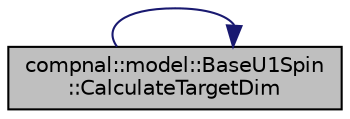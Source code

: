digraph "compnal::model::BaseU1Spin::CalculateTargetDim"
{
 // INTERACTIVE_SVG=YES
 // LATEX_PDF_SIZE
  edge [fontname="Helvetica",fontsize="10",labelfontname="Helvetica",labelfontsize="10"];
  node [fontname="Helvetica",fontsize="10",shape=record];
  rankdir="LR";
  Node1 [label="compnal::model::BaseU1Spin\l::CalculateTargetDim",height=0.2,width=0.4,color="black", fillcolor="grey75", style="filled", fontcolor="black",tooltip="Calculate dimension of the target Hilbert space specified by the system size , the magnitude of the s..."];
  Node1 -> Node1 [color="midnightblue",fontsize="10",style="solid",fontname="Helvetica"];
}
